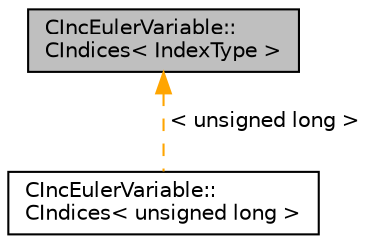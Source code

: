 digraph "CIncEulerVariable::CIndices&lt; IndexType &gt;"
{
 // LATEX_PDF_SIZE
  edge [fontname="Helvetica",fontsize="10",labelfontname="Helvetica",labelfontsize="10"];
  node [fontname="Helvetica",fontsize="10",shape=record];
  Node1 [label="CIncEulerVariable::\lCIndices\< IndexType \>",height=0.2,width=0.4,color="black", fillcolor="grey75", style="filled", fontcolor="black",tooltip=" "];
  Node1 -> Node2 [dir="back",color="orange",fontsize="10",style="dashed",label=" \< unsigned long \>" ,fontname="Helvetica"];
  Node2 [label="CIncEulerVariable::\lCIndices\< unsigned long \>",height=0.2,width=0.4,color="black", fillcolor="white", style="filled",URL="$structCIncEulerVariable_1_1CIndices.html",tooltip=" "];
}
